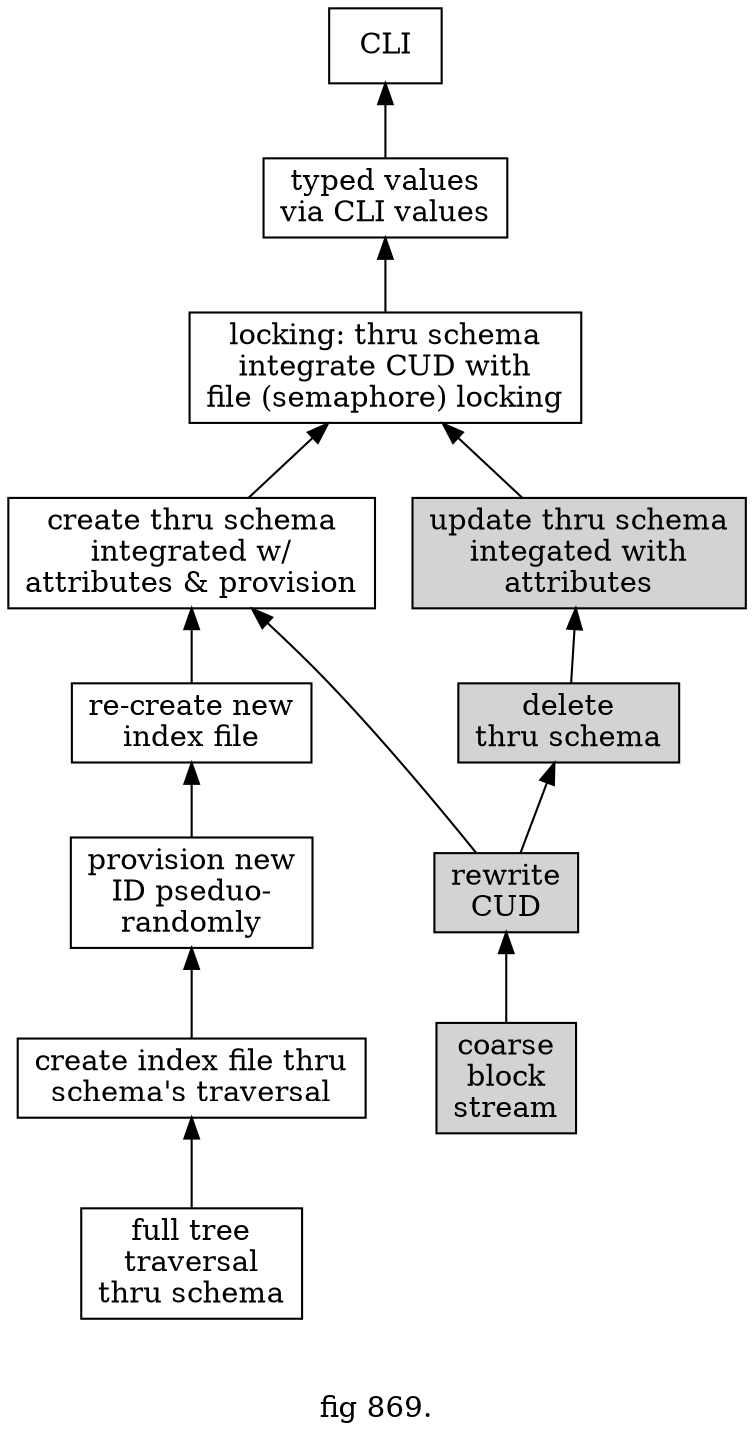 digraph g {
rankdir=BT
node[shape=rect]

944[label="CLI"]
844->944


844[label="typed values\nvia CLI values"]
389->844


389[label="locking: thru schema\nintegrate CUD with\nfile (semaphore) locking"]
633->389
187->389


633[label="create thru schema\nintegrated w/\nattributes & provision"]
500->633
167->633
500[label="re-create new\nindex file"]
480->500
480[label="provision new\nID pseduo-\nrandomly"]
722->480
722[label="create index file thru\nschema's traversal"]
460->722
460[label="full tree\ntraversal\nthru schema"]


187[label="update thru schema\nintegated with\nattributes" style=filled]
833->187


833[label="delete\nthru schema" style=filled]
167->833


167[label="rewrite\nCUD" style=filled]
056->167
056[label="coarse\nblock\nstream" style=filled]


label="

fig 869."
}
/*
#born.
*/
